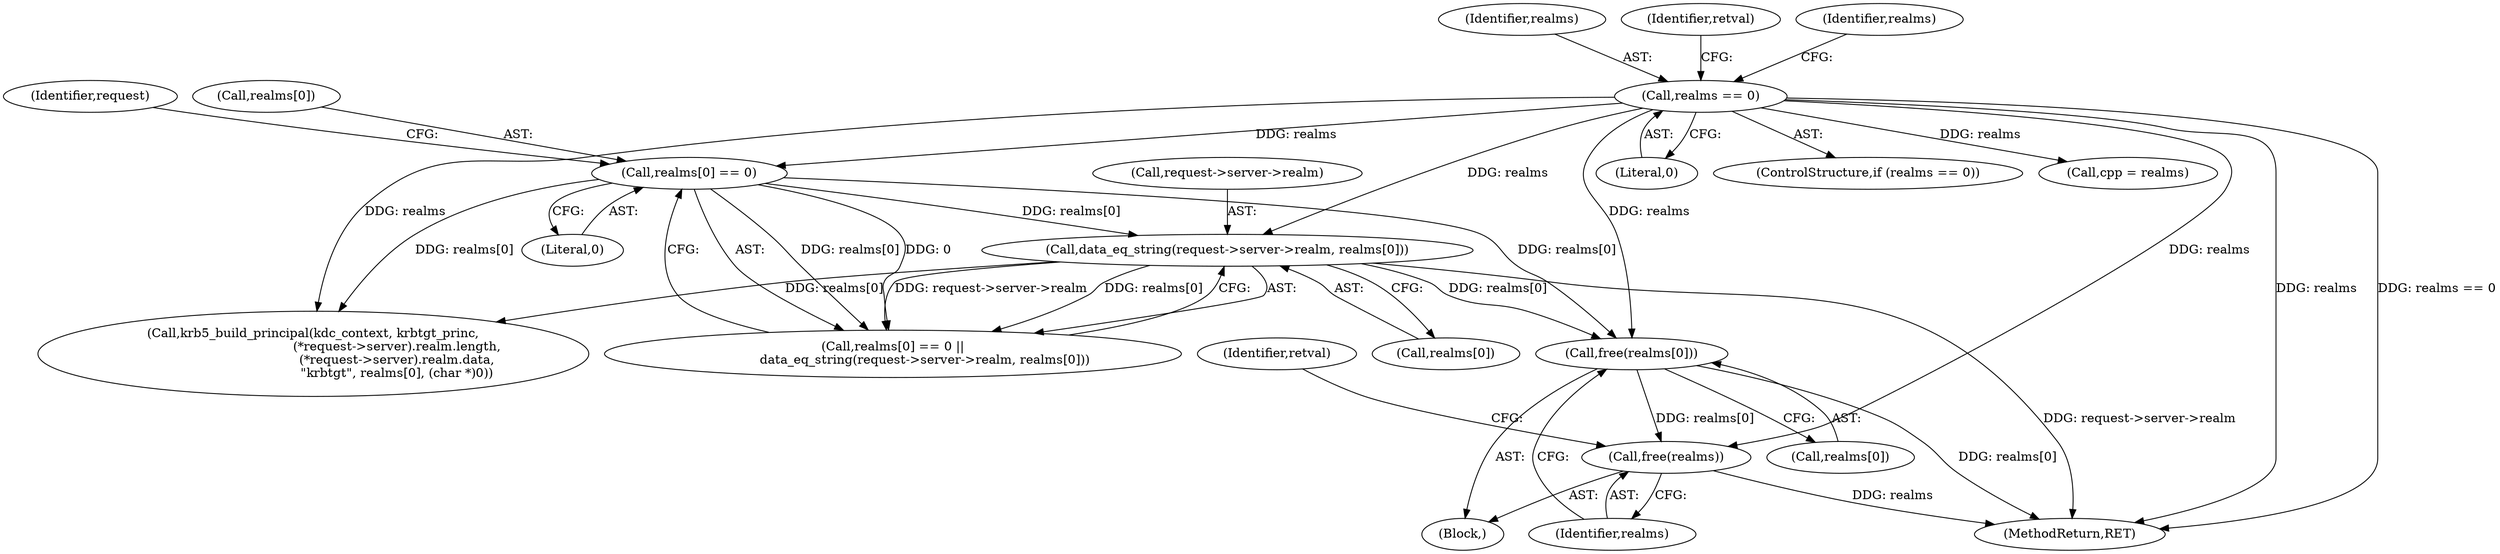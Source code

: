 digraph "0_krb5_8ee70ec63931d1e38567905387ab9b1d45734d81@API" {
"1000346" [label="(Call,free(realms[0]))"];
"1000331" [label="(Call,realms[0] == 0)"];
"1000321" [label="(Call,realms == 0)"];
"1000336" [label="(Call,data_eq_string(request->server->realm, realms[0]))"];
"1000350" [label="(Call,free(realms))"];
"1000345" [label="(Block,)"];
"1000346" [label="(Call,free(realms[0]))"];
"1000322" [label="(Identifier,realms)"];
"1000342" [label="(Call,realms[0])"];
"1000330" [label="(Call,realms[0] == 0 ||\n                data_eq_string(request->server->realm, realms[0]))"];
"1000326" [label="(Identifier,retval)"];
"1000336" [label="(Call,data_eq_string(request->server->realm, realms[0]))"];
"1000335" [label="(Literal,0)"];
"1000358" [label="(Call,krb5_build_principal(kdc_context, krbtgt_princ,\n                                          (*request->server).realm.length,\n                                          (*request->server).realm.data,\n                                          \"krbtgt\", realms[0], (char *)0))"];
"1000351" [label="(Identifier,realms)"];
"1000323" [label="(Literal,0)"];
"1000400" [label="(MethodReturn,RET)"];
"1000353" [label="(Identifier,retval)"];
"1000337" [label="(Call,request->server->realm)"];
"1000321" [label="(Call,realms == 0)"];
"1000347" [label="(Call,realms[0])"];
"1000320" [label="(ControlStructure,if (realms == 0))"];
"1000350" [label="(Call,free(realms))"];
"1000385" [label="(Call,cpp = realms)"];
"1000339" [label="(Identifier,request)"];
"1000331" [label="(Call,realms[0] == 0)"];
"1000332" [label="(Call,realms[0])"];
"1000333" [label="(Identifier,realms)"];
"1000346" -> "1000345"  [label="AST: "];
"1000346" -> "1000347"  [label="CFG: "];
"1000347" -> "1000346"  [label="AST: "];
"1000351" -> "1000346"  [label="CFG: "];
"1000346" -> "1000400"  [label="DDG: realms[0]"];
"1000331" -> "1000346"  [label="DDG: realms[0]"];
"1000336" -> "1000346"  [label="DDG: realms[0]"];
"1000321" -> "1000346"  [label="DDG: realms"];
"1000346" -> "1000350"  [label="DDG: realms[0]"];
"1000331" -> "1000330"  [label="AST: "];
"1000331" -> "1000335"  [label="CFG: "];
"1000332" -> "1000331"  [label="AST: "];
"1000335" -> "1000331"  [label="AST: "];
"1000339" -> "1000331"  [label="CFG: "];
"1000330" -> "1000331"  [label="CFG: "];
"1000331" -> "1000330"  [label="DDG: realms[0]"];
"1000331" -> "1000330"  [label="DDG: 0"];
"1000321" -> "1000331"  [label="DDG: realms"];
"1000331" -> "1000336"  [label="DDG: realms[0]"];
"1000331" -> "1000358"  [label="DDG: realms[0]"];
"1000321" -> "1000320"  [label="AST: "];
"1000321" -> "1000323"  [label="CFG: "];
"1000322" -> "1000321"  [label="AST: "];
"1000323" -> "1000321"  [label="AST: "];
"1000326" -> "1000321"  [label="CFG: "];
"1000333" -> "1000321"  [label="CFG: "];
"1000321" -> "1000400"  [label="DDG: realms"];
"1000321" -> "1000400"  [label="DDG: realms == 0"];
"1000321" -> "1000336"  [label="DDG: realms"];
"1000321" -> "1000350"  [label="DDG: realms"];
"1000321" -> "1000358"  [label="DDG: realms"];
"1000321" -> "1000385"  [label="DDG: realms"];
"1000336" -> "1000330"  [label="AST: "];
"1000336" -> "1000342"  [label="CFG: "];
"1000337" -> "1000336"  [label="AST: "];
"1000342" -> "1000336"  [label="AST: "];
"1000330" -> "1000336"  [label="CFG: "];
"1000336" -> "1000400"  [label="DDG: request->server->realm"];
"1000336" -> "1000330"  [label="DDG: request->server->realm"];
"1000336" -> "1000330"  [label="DDG: realms[0]"];
"1000336" -> "1000358"  [label="DDG: realms[0]"];
"1000350" -> "1000345"  [label="AST: "];
"1000350" -> "1000351"  [label="CFG: "];
"1000351" -> "1000350"  [label="AST: "];
"1000353" -> "1000350"  [label="CFG: "];
"1000350" -> "1000400"  [label="DDG: realms"];
}
